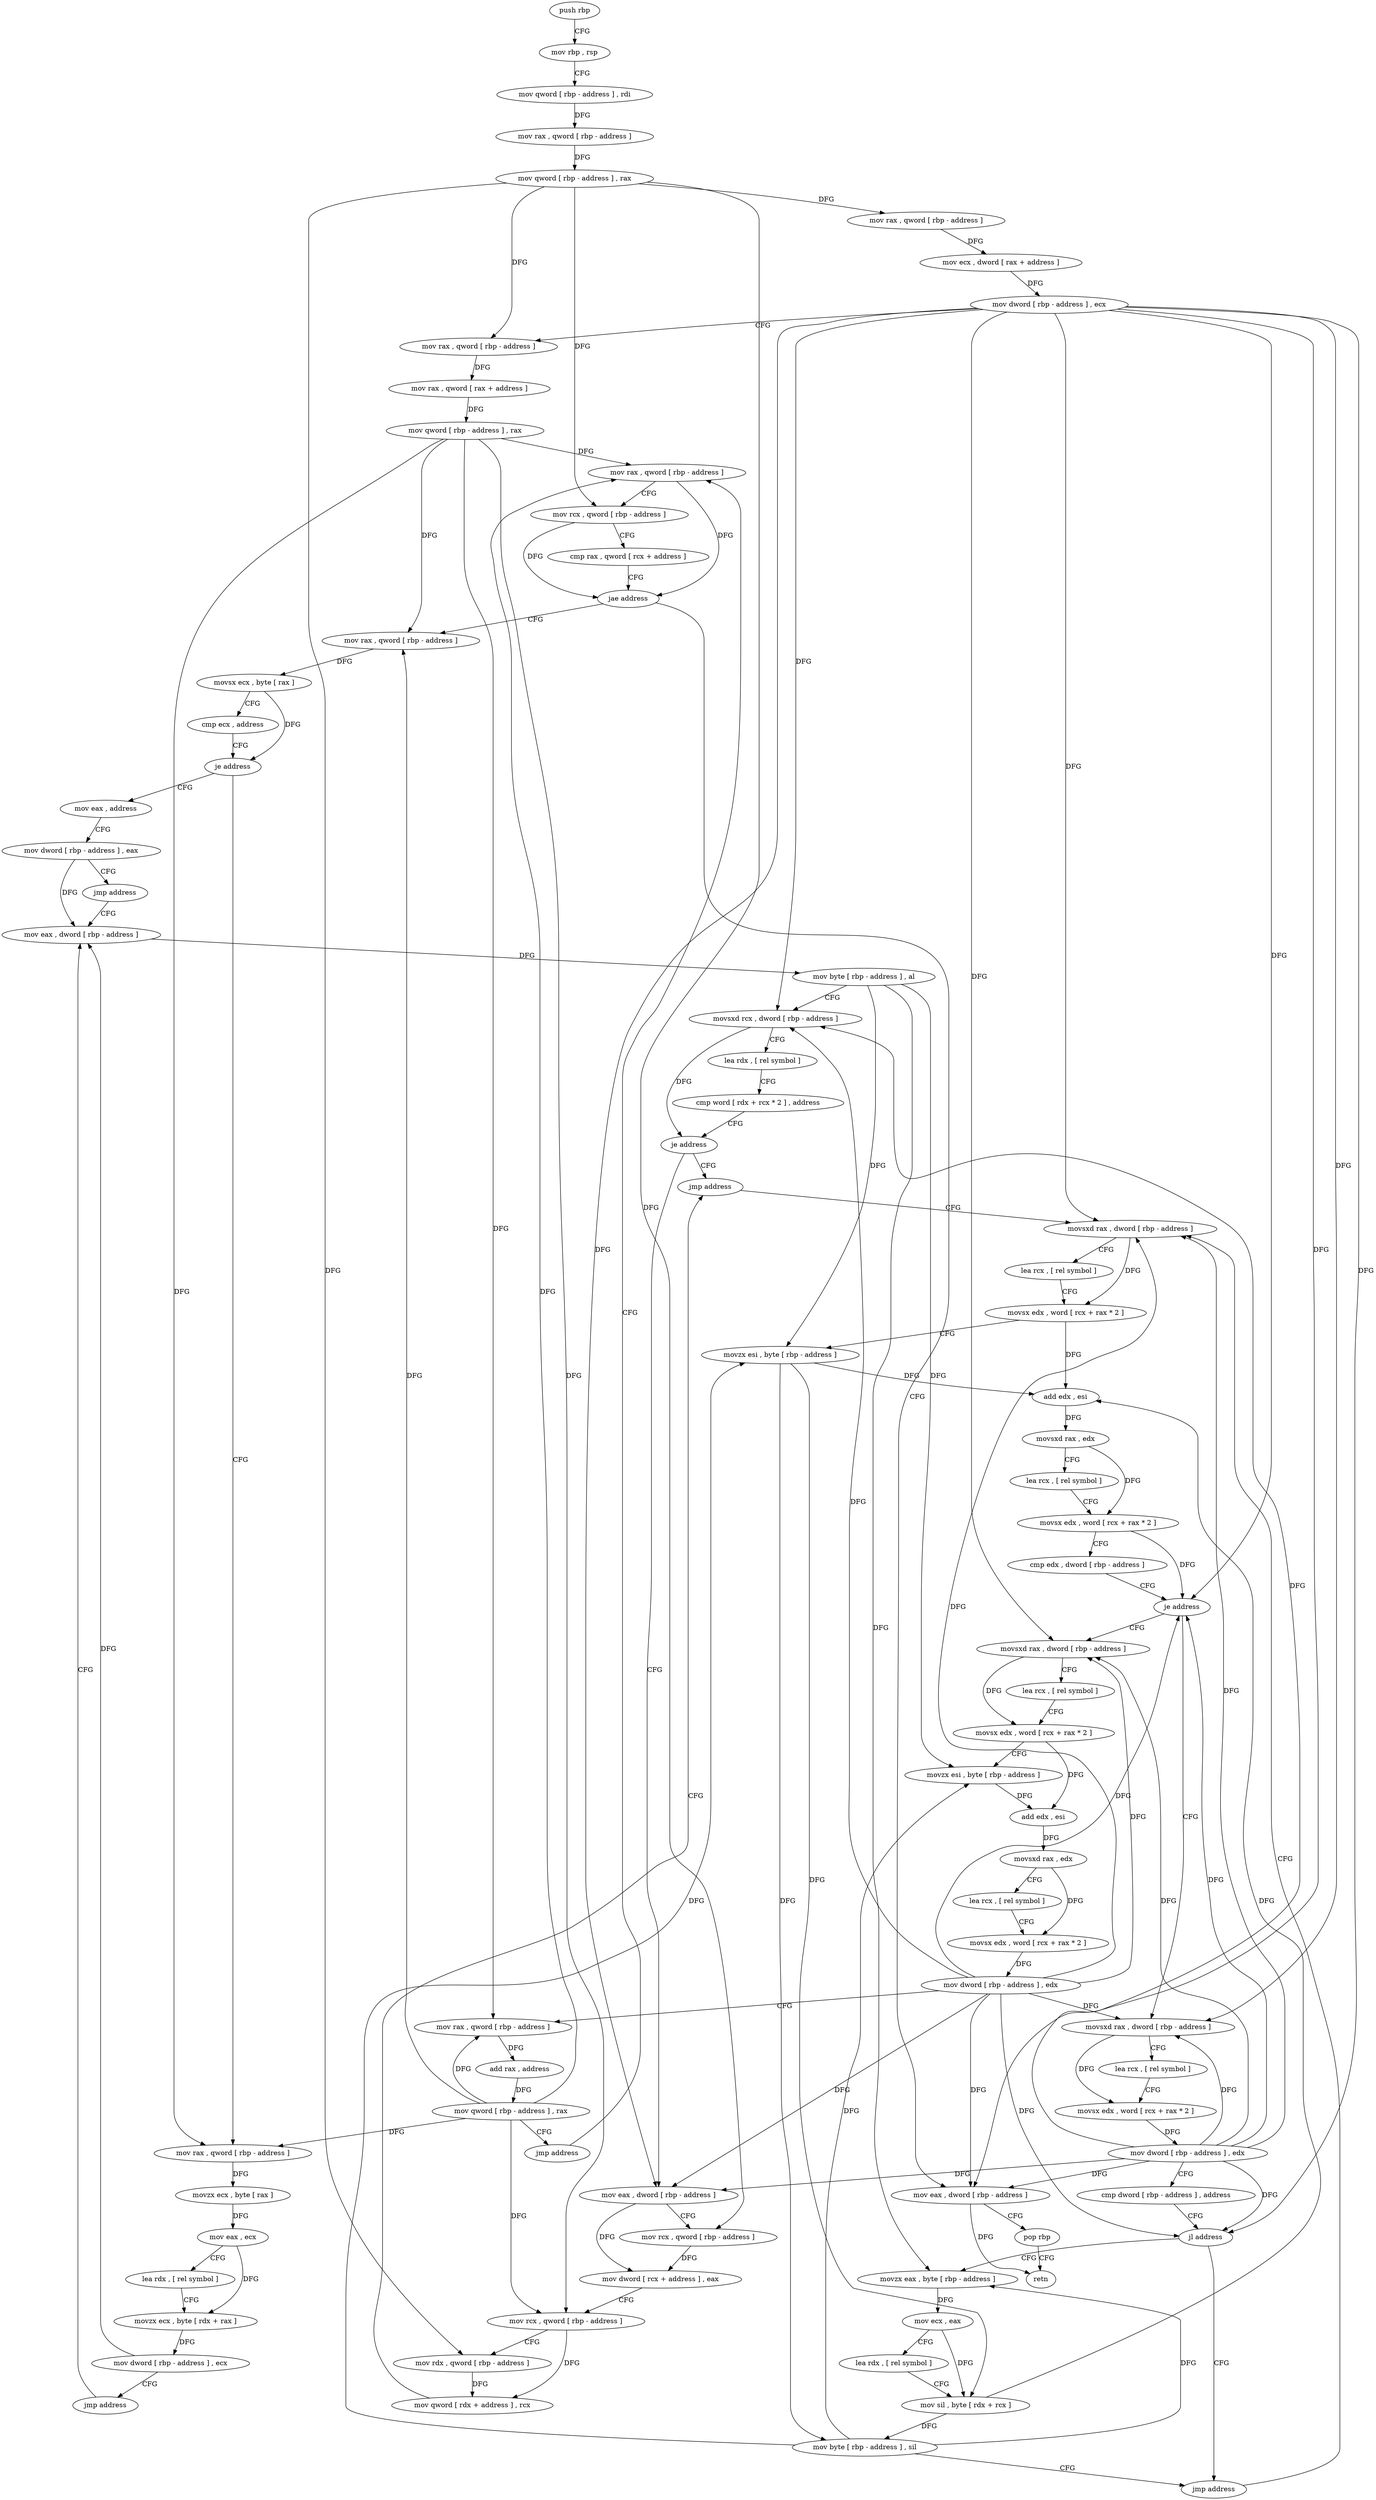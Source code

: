digraph "func" {
"148928" [label = "push rbp" ]
"148929" [label = "mov rbp , rsp" ]
"148932" [label = "mov qword [ rbp - address ] , rdi" ]
"148936" [label = "mov rax , qword [ rbp - address ]" ]
"148940" [label = "mov qword [ rbp - address ] , rax" ]
"148944" [label = "mov rax , qword [ rbp - address ]" ]
"148948" [label = "mov ecx , dword [ rax + address ]" ]
"148951" [label = "mov dword [ rbp - address ] , ecx" ]
"148954" [label = "mov rax , qword [ rbp - address ]" ]
"148958" [label = "mov rax , qword [ rax + address ]" ]
"148965" [label = "mov qword [ rbp - address ] , rax" ]
"148969" [label = "mov rax , qword [ rbp - address ]" ]
"149254" [label = "mov eax , dword [ rbp - address ]" ]
"149257" [label = "pop rbp" ]
"149258" [label = "retn" ]
"148987" [label = "mov rax , qword [ rbp - address ]" ]
"148991" [label = "movsx ecx , byte [ rax ]" ]
"148994" [label = "cmp ecx , address" ]
"148997" [label = "je address" ]
"149031" [label = "mov eax , address" ]
"149003" [label = "mov rax , qword [ rbp - address ]" ]
"149036" [label = "mov dword [ rbp - address ] , eax" ]
"149039" [label = "jmp address" ]
"149044" [label = "mov eax , dword [ rbp - address ]" ]
"149007" [label = "movzx ecx , byte [ rax ]" ]
"149010" [label = "mov eax , ecx" ]
"149012" [label = "lea rdx , [ rel symbol ]" ]
"149019" [label = "movzx ecx , byte [ rdx + rax ]" ]
"149023" [label = "mov dword [ rbp - address ] , ecx" ]
"149026" [label = "jmp address" ]
"149047" [label = "mov byte [ rbp - address ] , al" ]
"149050" [label = "movsxd rcx , dword [ rbp - address ]" ]
"149054" [label = "lea rdx , [ rel symbol ]" ]
"149061" [label = "cmp word [ rdx + rcx * 2 ] , address" ]
"149066" [label = "je address" ]
"149094" [label = "jmp address" ]
"149072" [label = "mov eax , dword [ rbp - address ]" ]
"149099" [label = "movsxd rax , dword [ rbp - address ]" ]
"149075" [label = "mov rcx , qword [ rbp - address ]" ]
"149079" [label = "mov dword [ rcx + address ] , eax" ]
"149082" [label = "mov rcx , qword [ rbp - address ]" ]
"149086" [label = "mov rdx , qword [ rbp - address ]" ]
"149090" [label = "mov qword [ rdx + address ] , rcx" ]
"149103" [label = "lea rcx , [ rel symbol ]" ]
"149110" [label = "movsx edx , word [ rcx + rax * 2 ]" ]
"149114" [label = "movzx esi , byte [ rbp - address ]" ]
"149118" [label = "add edx , esi" ]
"149120" [label = "movsxd rax , edx" ]
"149123" [label = "lea rcx , [ rel symbol ]" ]
"149130" [label = "movsx edx , word [ rcx + rax * 2 ]" ]
"149134" [label = "cmp edx , dword [ rbp - address ]" ]
"149137" [label = "je address" ]
"149197" [label = "movsxd rax , dword [ rbp - address ]" ]
"149143" [label = "movsxd rax , dword [ rbp - address ]" ]
"149201" [label = "lea rcx , [ rel symbol ]" ]
"149208" [label = "movsx edx , word [ rcx + rax * 2 ]" ]
"149212" [label = "movzx esi , byte [ rbp - address ]" ]
"149216" [label = "add edx , esi" ]
"149218" [label = "movsxd rax , edx" ]
"149221" [label = "lea rcx , [ rel symbol ]" ]
"149228" [label = "movsx edx , word [ rcx + rax * 2 ]" ]
"149232" [label = "mov dword [ rbp - address ] , edx" ]
"149235" [label = "mov rax , qword [ rbp - address ]" ]
"149239" [label = "add rax , address" ]
"149245" [label = "mov qword [ rbp - address ] , rax" ]
"149249" [label = "jmp address" ]
"149147" [label = "lea rcx , [ rel symbol ]" ]
"149154" [label = "movsx edx , word [ rcx + rax * 2 ]" ]
"149158" [label = "mov dword [ rbp - address ] , edx" ]
"149161" [label = "cmp dword [ rbp - address ] , address" ]
"149165" [label = "jl address" ]
"149192" [label = "jmp address" ]
"149171" [label = "movzx eax , byte [ rbp - address ]" ]
"148973" [label = "mov rcx , qword [ rbp - address ]" ]
"148977" [label = "cmp rax , qword [ rcx + address ]" ]
"148981" [label = "jae address" ]
"149175" [label = "mov ecx , eax" ]
"149177" [label = "lea rdx , [ rel symbol ]" ]
"149184" [label = "mov sil , byte [ rdx + rcx ]" ]
"149188" [label = "mov byte [ rbp - address ] , sil" ]
"148928" -> "148929" [ label = "CFG" ]
"148929" -> "148932" [ label = "CFG" ]
"148932" -> "148936" [ label = "DFG" ]
"148936" -> "148940" [ label = "DFG" ]
"148940" -> "148944" [ label = "DFG" ]
"148940" -> "148954" [ label = "DFG" ]
"148940" -> "148973" [ label = "DFG" ]
"148940" -> "149075" [ label = "DFG" ]
"148940" -> "149086" [ label = "DFG" ]
"148944" -> "148948" [ label = "DFG" ]
"148948" -> "148951" [ label = "DFG" ]
"148951" -> "148954" [ label = "CFG" ]
"148951" -> "149254" [ label = "DFG" ]
"148951" -> "149050" [ label = "DFG" ]
"148951" -> "149072" [ label = "DFG" ]
"148951" -> "149099" [ label = "DFG" ]
"148951" -> "149137" [ label = "DFG" ]
"148951" -> "149197" [ label = "DFG" ]
"148951" -> "149143" [ label = "DFG" ]
"148951" -> "149165" [ label = "DFG" ]
"148954" -> "148958" [ label = "DFG" ]
"148958" -> "148965" [ label = "DFG" ]
"148965" -> "148969" [ label = "DFG" ]
"148965" -> "148987" [ label = "DFG" ]
"148965" -> "149003" [ label = "DFG" ]
"148965" -> "149082" [ label = "DFG" ]
"148965" -> "149235" [ label = "DFG" ]
"148969" -> "148973" [ label = "CFG" ]
"148969" -> "148981" [ label = "DFG" ]
"149254" -> "149257" [ label = "CFG" ]
"149254" -> "149258" [ label = "DFG" ]
"149257" -> "149258" [ label = "CFG" ]
"148987" -> "148991" [ label = "DFG" ]
"148991" -> "148994" [ label = "CFG" ]
"148991" -> "148997" [ label = "DFG" ]
"148994" -> "148997" [ label = "CFG" ]
"148997" -> "149031" [ label = "CFG" ]
"148997" -> "149003" [ label = "CFG" ]
"149031" -> "149036" [ label = "CFG" ]
"149003" -> "149007" [ label = "DFG" ]
"149036" -> "149039" [ label = "CFG" ]
"149036" -> "149044" [ label = "DFG" ]
"149039" -> "149044" [ label = "CFG" ]
"149044" -> "149047" [ label = "DFG" ]
"149007" -> "149010" [ label = "DFG" ]
"149010" -> "149012" [ label = "CFG" ]
"149010" -> "149019" [ label = "DFG" ]
"149012" -> "149019" [ label = "CFG" ]
"149019" -> "149023" [ label = "DFG" ]
"149023" -> "149026" [ label = "CFG" ]
"149023" -> "149044" [ label = "DFG" ]
"149026" -> "149044" [ label = "CFG" ]
"149047" -> "149050" [ label = "CFG" ]
"149047" -> "149114" [ label = "DFG" ]
"149047" -> "149212" [ label = "DFG" ]
"149047" -> "149171" [ label = "DFG" ]
"149050" -> "149054" [ label = "CFG" ]
"149050" -> "149066" [ label = "DFG" ]
"149054" -> "149061" [ label = "CFG" ]
"149061" -> "149066" [ label = "CFG" ]
"149066" -> "149094" [ label = "CFG" ]
"149066" -> "149072" [ label = "CFG" ]
"149094" -> "149099" [ label = "CFG" ]
"149072" -> "149075" [ label = "CFG" ]
"149072" -> "149079" [ label = "DFG" ]
"149099" -> "149103" [ label = "CFG" ]
"149099" -> "149110" [ label = "DFG" ]
"149075" -> "149079" [ label = "DFG" ]
"149079" -> "149082" [ label = "CFG" ]
"149082" -> "149086" [ label = "CFG" ]
"149082" -> "149090" [ label = "DFG" ]
"149086" -> "149090" [ label = "DFG" ]
"149090" -> "149094" [ label = "CFG" ]
"149103" -> "149110" [ label = "CFG" ]
"149110" -> "149114" [ label = "CFG" ]
"149110" -> "149118" [ label = "DFG" ]
"149114" -> "149118" [ label = "DFG" ]
"149114" -> "149184" [ label = "DFG" ]
"149114" -> "149188" [ label = "DFG" ]
"149118" -> "149120" [ label = "DFG" ]
"149120" -> "149123" [ label = "CFG" ]
"149120" -> "149130" [ label = "DFG" ]
"149123" -> "149130" [ label = "CFG" ]
"149130" -> "149134" [ label = "CFG" ]
"149130" -> "149137" [ label = "DFG" ]
"149134" -> "149137" [ label = "CFG" ]
"149137" -> "149197" [ label = "CFG" ]
"149137" -> "149143" [ label = "CFG" ]
"149197" -> "149201" [ label = "CFG" ]
"149197" -> "149208" [ label = "DFG" ]
"149143" -> "149147" [ label = "CFG" ]
"149143" -> "149154" [ label = "DFG" ]
"149201" -> "149208" [ label = "CFG" ]
"149208" -> "149212" [ label = "CFG" ]
"149208" -> "149216" [ label = "DFG" ]
"149212" -> "149216" [ label = "DFG" ]
"149216" -> "149218" [ label = "DFG" ]
"149218" -> "149221" [ label = "CFG" ]
"149218" -> "149228" [ label = "DFG" ]
"149221" -> "149228" [ label = "CFG" ]
"149228" -> "149232" [ label = "DFG" ]
"149232" -> "149235" [ label = "CFG" ]
"149232" -> "149254" [ label = "DFG" ]
"149232" -> "149050" [ label = "DFG" ]
"149232" -> "149072" [ label = "DFG" ]
"149232" -> "149099" [ label = "DFG" ]
"149232" -> "149137" [ label = "DFG" ]
"149232" -> "149197" [ label = "DFG" ]
"149232" -> "149143" [ label = "DFG" ]
"149232" -> "149165" [ label = "DFG" ]
"149235" -> "149239" [ label = "DFG" ]
"149239" -> "149245" [ label = "DFG" ]
"149245" -> "149249" [ label = "CFG" ]
"149245" -> "148969" [ label = "DFG" ]
"149245" -> "148987" [ label = "DFG" ]
"149245" -> "149003" [ label = "DFG" ]
"149245" -> "149082" [ label = "DFG" ]
"149245" -> "149235" [ label = "DFG" ]
"149249" -> "148969" [ label = "CFG" ]
"149147" -> "149154" [ label = "CFG" ]
"149154" -> "149158" [ label = "DFG" ]
"149158" -> "149161" [ label = "CFG" ]
"149158" -> "149254" [ label = "DFG" ]
"149158" -> "149050" [ label = "DFG" ]
"149158" -> "149072" [ label = "DFG" ]
"149158" -> "149099" [ label = "DFG" ]
"149158" -> "149137" [ label = "DFG" ]
"149158" -> "149197" [ label = "DFG" ]
"149158" -> "149143" [ label = "DFG" ]
"149158" -> "149165" [ label = "DFG" ]
"149161" -> "149165" [ label = "CFG" ]
"149165" -> "149192" [ label = "CFG" ]
"149165" -> "149171" [ label = "CFG" ]
"149192" -> "149099" [ label = "CFG" ]
"149171" -> "149175" [ label = "DFG" ]
"148973" -> "148977" [ label = "CFG" ]
"148973" -> "148981" [ label = "DFG" ]
"148977" -> "148981" [ label = "CFG" ]
"148981" -> "149254" [ label = "CFG" ]
"148981" -> "148987" [ label = "CFG" ]
"149175" -> "149177" [ label = "CFG" ]
"149175" -> "149184" [ label = "DFG" ]
"149177" -> "149184" [ label = "CFG" ]
"149184" -> "149188" [ label = "DFG" ]
"149184" -> "149118" [ label = "DFG" ]
"149188" -> "149192" [ label = "CFG" ]
"149188" -> "149114" [ label = "DFG" ]
"149188" -> "149212" [ label = "DFG" ]
"149188" -> "149171" [ label = "DFG" ]
}
